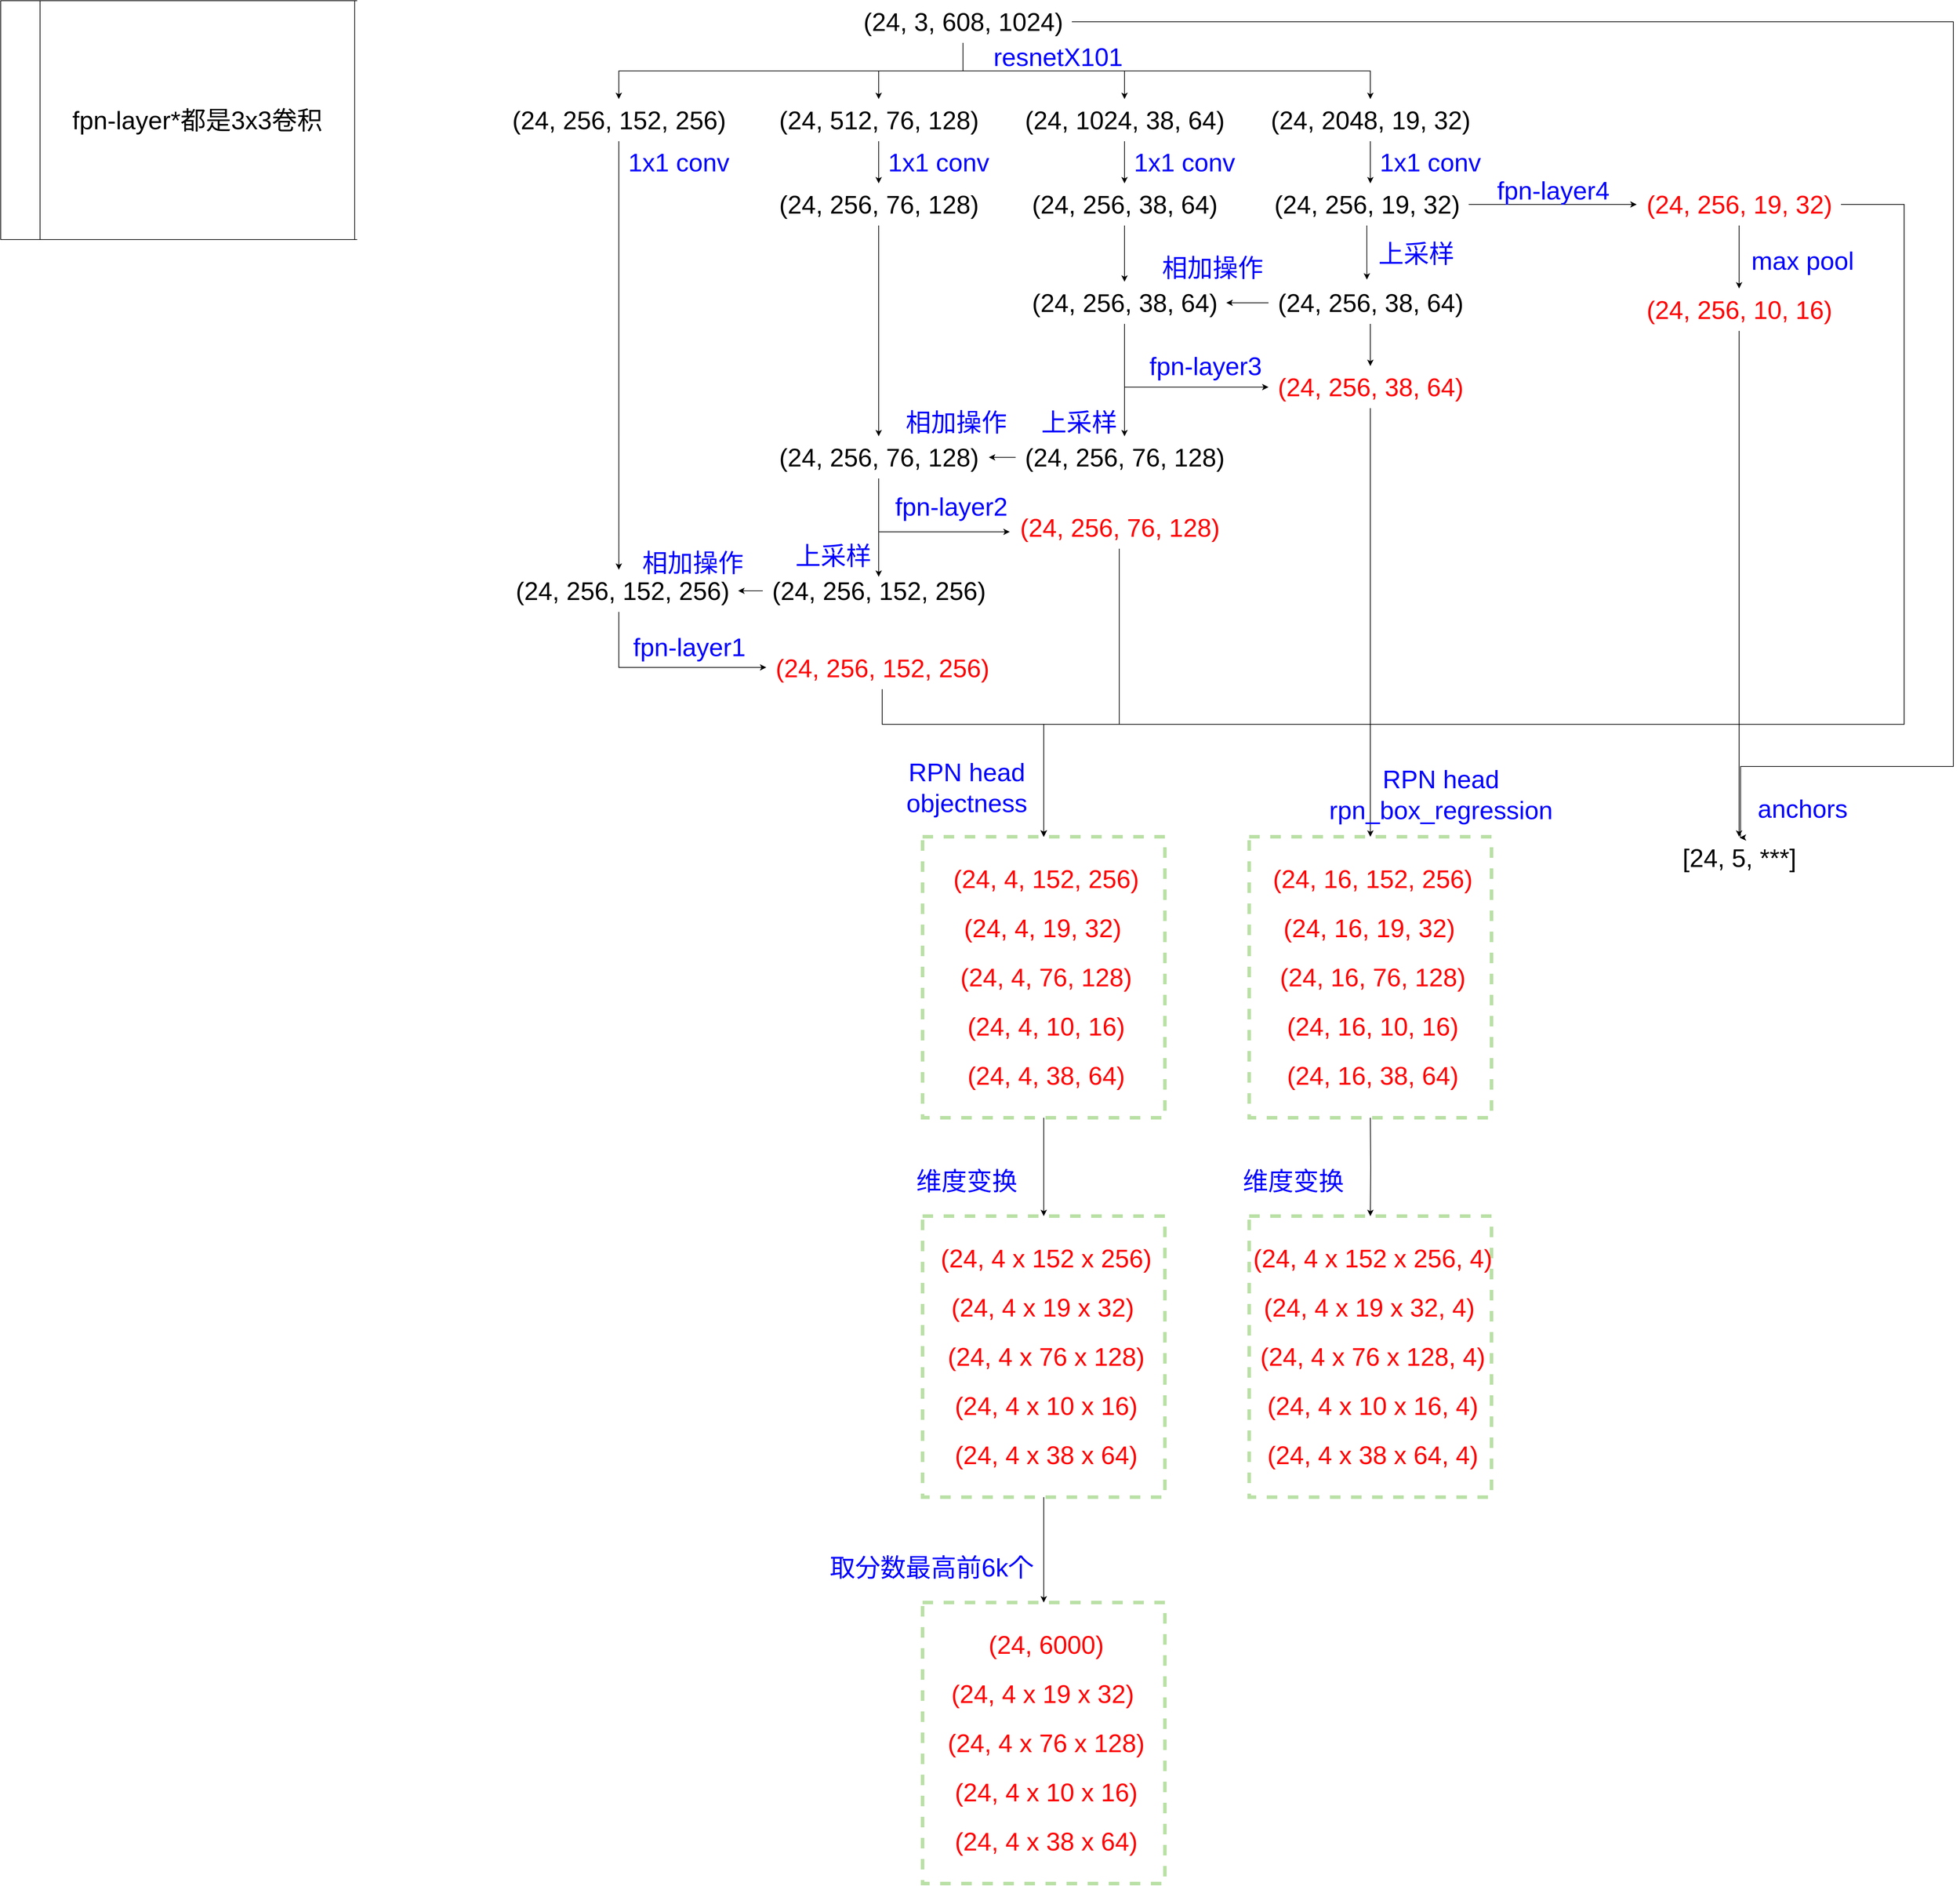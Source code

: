 <mxfile version="20.2.6" type="github">
  <diagram id="jDf5m3AYdCFQ41c70_qY" name="第 1 页">
    <mxGraphModel dx="2370" dy="1177" grid="1" gridSize="10" guides="1" tooltips="1" connect="1" arrows="1" fold="1" page="1" pageScale="1" pageWidth="3300" pageHeight="4681" math="0" shadow="0">
      <root>
        <mxCell id="0" />
        <mxCell id="1" parent="0" />
        <mxCell id="YfHTAPaN2DRpzsCkXwUB-10" style="edgeStyle=orthogonalEdgeStyle;rounded=0;orthogonalLoop=1;jettySize=auto;html=1;fontSize=36;" edge="1" parent="1" source="YfHTAPaN2DRpzsCkXwUB-4" target="YfHTAPaN2DRpzsCkXwUB-5">
          <mxGeometry relative="1" as="geometry">
            <Array as="points">
              <mxPoint x="1400" y="150" />
              <mxPoint x="910" y="150" />
            </Array>
          </mxGeometry>
        </mxCell>
        <mxCell id="YfHTAPaN2DRpzsCkXwUB-12" style="edgeStyle=orthogonalEdgeStyle;rounded=0;orthogonalLoop=1;jettySize=auto;html=1;fontSize=36;" edge="1" parent="1" source="YfHTAPaN2DRpzsCkXwUB-4" target="YfHTAPaN2DRpzsCkXwUB-6">
          <mxGeometry relative="1" as="geometry" />
        </mxCell>
        <mxCell id="YfHTAPaN2DRpzsCkXwUB-13" style="edgeStyle=orthogonalEdgeStyle;rounded=0;orthogonalLoop=1;jettySize=auto;html=1;fontSize=36;" edge="1" parent="1" source="YfHTAPaN2DRpzsCkXwUB-4" target="YfHTAPaN2DRpzsCkXwUB-7">
          <mxGeometry relative="1" as="geometry">
            <Array as="points">
              <mxPoint x="1400" y="150" />
              <mxPoint x="1980" y="150" />
            </Array>
          </mxGeometry>
        </mxCell>
        <mxCell id="YfHTAPaN2DRpzsCkXwUB-14" style="edgeStyle=orthogonalEdgeStyle;rounded=0;orthogonalLoop=1;jettySize=auto;html=1;fontSize=36;" edge="1" parent="1" source="YfHTAPaN2DRpzsCkXwUB-4" target="YfHTAPaN2DRpzsCkXwUB-8">
          <mxGeometry relative="1" as="geometry" />
        </mxCell>
        <mxCell id="YfHTAPaN2DRpzsCkXwUB-142" style="edgeStyle=orthogonalEdgeStyle;rounded=0;orthogonalLoop=1;jettySize=auto;html=1;entryX=0.505;entryY=0.022;entryDx=0;entryDy=0;entryPerimeter=0;fontSize=36;fontColor=#000000;" edge="1" parent="1" source="YfHTAPaN2DRpzsCkXwUB-4" target="YfHTAPaN2DRpzsCkXwUB-141">
          <mxGeometry relative="1" as="geometry">
            <Array as="points">
              <mxPoint x="2810" y="80" />
              <mxPoint x="2810" y="1140" />
              <mxPoint x="2507" y="1140" />
            </Array>
          </mxGeometry>
        </mxCell>
        <mxCell id="YfHTAPaN2DRpzsCkXwUB-4" value="(24, 3, 608, 1024)" style="text;html=1;align=center;verticalAlign=middle;resizable=0;points=[];autosize=1;strokeColor=none;fillColor=none;fontSize=36;" vertex="1" parent="1">
          <mxGeometry x="1245" y="50" width="310" height="60" as="geometry" />
        </mxCell>
        <mxCell id="YfHTAPaN2DRpzsCkXwUB-78" style="edgeStyle=orthogonalEdgeStyle;rounded=0;orthogonalLoop=1;jettySize=auto;html=1;fontSize=36;fontColor=#FF0000;entryX=0.485;entryY=0;entryDx=0;entryDy=0;entryPerimeter=0;" edge="1" parent="1" source="YfHTAPaN2DRpzsCkXwUB-5" target="YfHTAPaN2DRpzsCkXwUB-80">
          <mxGeometry relative="1" as="geometry">
            <mxPoint x="910" y="820" as="targetPoint" />
          </mxGeometry>
        </mxCell>
        <mxCell id="YfHTAPaN2DRpzsCkXwUB-5" value="(24, 256, 152, 256)" style="text;html=1;align=center;verticalAlign=middle;resizable=0;points=[];autosize=1;strokeColor=none;fillColor=none;fontSize=36;" vertex="1" parent="1">
          <mxGeometry x="745" y="190" width="330" height="60" as="geometry" />
        </mxCell>
        <mxCell id="YfHTAPaN2DRpzsCkXwUB-59" style="edgeStyle=orthogonalEdgeStyle;rounded=0;orthogonalLoop=1;jettySize=auto;html=1;fontSize=36;fontColor=#FF0000;" edge="1" parent="1" source="YfHTAPaN2DRpzsCkXwUB-6" target="YfHTAPaN2DRpzsCkXwUB-51">
          <mxGeometry relative="1" as="geometry" />
        </mxCell>
        <mxCell id="YfHTAPaN2DRpzsCkXwUB-6" value="(24, 512, 76, 128)" style="text;html=1;align=center;verticalAlign=middle;resizable=0;points=[];autosize=1;strokeColor=none;fillColor=none;fontSize=36;" vertex="1" parent="1">
          <mxGeometry x="1125" y="190" width="310" height="60" as="geometry" />
        </mxCell>
        <mxCell id="YfHTAPaN2DRpzsCkXwUB-30" style="edgeStyle=orthogonalEdgeStyle;rounded=0;orthogonalLoop=1;jettySize=auto;html=1;fontSize=36;fontColor=#0000FF;" edge="1" parent="1" source="YfHTAPaN2DRpzsCkXwUB-7">
          <mxGeometry relative="1" as="geometry">
            <mxPoint x="1980" y="310" as="targetPoint" />
          </mxGeometry>
        </mxCell>
        <mxCell id="YfHTAPaN2DRpzsCkXwUB-7" value="(24, 2048, 19, 32)" style="text;html=1;align=center;verticalAlign=middle;resizable=0;points=[];autosize=1;strokeColor=none;fillColor=none;fontSize=36;" vertex="1" parent="1">
          <mxGeometry x="1825" y="190" width="310" height="60" as="geometry" />
        </mxCell>
        <mxCell id="YfHTAPaN2DRpzsCkXwUB-8" value="(24, 1024, 38, 64)" style="text;html=1;align=center;verticalAlign=middle;resizable=0;points=[];autosize=1;strokeColor=none;fillColor=none;fontSize=36;" vertex="1" parent="1">
          <mxGeometry x="1475" y="190" width="310" height="60" as="geometry" />
        </mxCell>
        <mxCell id="YfHTAPaN2DRpzsCkXwUB-15" value="&lt;font color=&quot;#0000ff&quot;&gt;resnetX101&lt;/font&gt;" style="text;html=1;align=center;verticalAlign=middle;resizable=0;points=[];autosize=1;strokeColor=none;fillColor=none;fontSize=36;" vertex="1" parent="1">
          <mxGeometry x="1430" y="100" width="210" height="60" as="geometry" />
        </mxCell>
        <mxCell id="YfHTAPaN2DRpzsCkXwUB-52" style="edgeStyle=orthogonalEdgeStyle;rounded=0;orthogonalLoop=1;jettySize=auto;html=1;entryX=-0.003;entryY=0.5;entryDx=0;entryDy=0;entryPerimeter=0;fontSize=36;fontColor=#FF0000;" edge="1" parent="1" source="YfHTAPaN2DRpzsCkXwUB-16" target="YfHTAPaN2DRpzsCkXwUB-19">
          <mxGeometry relative="1" as="geometry" />
        </mxCell>
        <mxCell id="YfHTAPaN2DRpzsCkXwUB-53" style="edgeStyle=orthogonalEdgeStyle;rounded=0;orthogonalLoop=1;jettySize=auto;html=1;entryX=0.483;entryY=-0.05;entryDx=0;entryDy=0;entryPerimeter=0;fontSize=36;fontColor=#FF0000;" edge="1" parent="1" source="YfHTAPaN2DRpzsCkXwUB-16" target="YfHTAPaN2DRpzsCkXwUB-23">
          <mxGeometry relative="1" as="geometry" />
        </mxCell>
        <mxCell id="YfHTAPaN2DRpzsCkXwUB-16" value="&lt;font color=&quot;#000000&quot;&gt;(24, 256, 19, 32)&lt;/font&gt;" style="text;html=1;align=center;verticalAlign=middle;resizable=0;points=[];autosize=1;strokeColor=none;fillColor=none;fontSize=36;fontColor=#0000FF;" vertex="1" parent="1">
          <mxGeometry x="1830" y="310" width="290" height="60" as="geometry" />
        </mxCell>
        <mxCell id="YfHTAPaN2DRpzsCkXwUB-18" value="&lt;font color=&quot;#0000ff&quot;&gt;1x1 conv&lt;/font&gt;" style="text;html=1;align=center;verticalAlign=middle;resizable=0;points=[];autosize=1;strokeColor=none;fillColor=none;fontSize=36;fontColor=#000000;" vertex="1" parent="1">
          <mxGeometry x="1980" y="250" width="170" height="60" as="geometry" />
        </mxCell>
        <mxCell id="YfHTAPaN2DRpzsCkXwUB-88" style="edgeStyle=orthogonalEdgeStyle;rounded=0;orthogonalLoop=1;jettySize=auto;html=1;entryX=0.5;entryY=-0.006;entryDx=0;entryDy=0;entryPerimeter=0;fontSize=36;fontColor=#000000;" edge="1" parent="1" source="YfHTAPaN2DRpzsCkXwUB-19" target="YfHTAPaN2DRpzsCkXwUB-87">
          <mxGeometry relative="1" as="geometry" />
        </mxCell>
        <mxCell id="YfHTAPaN2DRpzsCkXwUB-122" style="edgeStyle=orthogonalEdgeStyle;rounded=0;orthogonalLoop=1;jettySize=auto;html=1;fontSize=36;fontColor=#000000;" edge="1" parent="1" source="YfHTAPaN2DRpzsCkXwUB-19" target="YfHTAPaN2DRpzsCkXwUB-90">
          <mxGeometry relative="1" as="geometry">
            <Array as="points">
              <mxPoint x="2740" y="340" />
              <mxPoint x="2740" y="1080" />
              <mxPoint x="1515" y="1080" />
            </Array>
          </mxGeometry>
        </mxCell>
        <mxCell id="YfHTAPaN2DRpzsCkXwUB-19" value="&lt;font color=&quot;#ff0000&quot;&gt;(24, 256, 19, 32)&lt;/font&gt;" style="text;html=1;align=center;verticalAlign=middle;resizable=0;points=[];autosize=1;strokeColor=none;fillColor=none;fontSize=36;fontColor=#0000FF;" vertex="1" parent="1">
          <mxGeometry x="2360" y="310" width="290" height="60" as="geometry" />
        </mxCell>
        <mxCell id="YfHTAPaN2DRpzsCkXwUB-22" value="fpn-layer4" style="text;html=1;align=center;verticalAlign=middle;resizable=0;points=[];autosize=1;strokeColor=none;fillColor=none;fontSize=36;fontColor=#0000FF;" vertex="1" parent="1">
          <mxGeometry x="2150" y="290" width="180" height="60" as="geometry" />
        </mxCell>
        <mxCell id="YfHTAPaN2DRpzsCkXwUB-40" style="edgeStyle=orthogonalEdgeStyle;rounded=0;orthogonalLoop=1;jettySize=auto;html=1;entryX=1;entryY=0.5;entryDx=0;entryDy=0;entryPerimeter=0;fontSize=36;fontColor=#0000FF;" edge="1" parent="1" source="YfHTAPaN2DRpzsCkXwUB-23" target="YfHTAPaN2DRpzsCkXwUB-38">
          <mxGeometry relative="1" as="geometry" />
        </mxCell>
        <mxCell id="YfHTAPaN2DRpzsCkXwUB-67" style="edgeStyle=orthogonalEdgeStyle;rounded=0;orthogonalLoop=1;jettySize=auto;html=1;fontSize=36;fontColor=#FF0000;" edge="1" parent="1" source="YfHTAPaN2DRpzsCkXwUB-23" target="YfHTAPaN2DRpzsCkXwUB-42">
          <mxGeometry relative="1" as="geometry" />
        </mxCell>
        <mxCell id="YfHTAPaN2DRpzsCkXwUB-23" value="&lt;font color=&quot;#000000&quot;&gt;(24, 256, 38, 64)&lt;/font&gt;" style="text;html=1;align=center;verticalAlign=middle;resizable=0;points=[];autosize=1;strokeColor=none;fillColor=none;fontSize=36;fontColor=#0000FF;" vertex="1" parent="1">
          <mxGeometry x="1835" y="450" width="290" height="60" as="geometry" />
        </mxCell>
        <mxCell id="YfHTAPaN2DRpzsCkXwUB-25" value="上采样" style="text;html=1;align=center;verticalAlign=middle;resizable=0;points=[];autosize=1;strokeColor=none;fillColor=none;fontSize=36;fontColor=#0000FF;" vertex="1" parent="1">
          <mxGeometry x="1980" y="380" width="130" height="60" as="geometry" />
        </mxCell>
        <mxCell id="YfHTAPaN2DRpzsCkXwUB-31" style="edgeStyle=orthogonalEdgeStyle;rounded=0;orthogonalLoop=1;jettySize=auto;html=1;fontSize=36;fontColor=#0000FF;" edge="1" parent="1">
          <mxGeometry relative="1" as="geometry">
            <mxPoint x="1630" y="310" as="targetPoint" />
            <mxPoint x="1630" y="250" as="sourcePoint" />
          </mxGeometry>
        </mxCell>
        <mxCell id="YfHTAPaN2DRpzsCkXwUB-55" style="edgeStyle=orthogonalEdgeStyle;rounded=0;orthogonalLoop=1;jettySize=auto;html=1;fontSize=36;fontColor=#FF0000;" edge="1" parent="1" source="YfHTAPaN2DRpzsCkXwUB-33" target="YfHTAPaN2DRpzsCkXwUB-38">
          <mxGeometry relative="1" as="geometry" />
        </mxCell>
        <mxCell id="YfHTAPaN2DRpzsCkXwUB-33" value="&lt;font color=&quot;#000000&quot;&gt;(24, 256, 38, 64)&lt;/font&gt;" style="text;html=1;align=center;verticalAlign=middle;resizable=0;points=[];autosize=1;strokeColor=none;fillColor=none;fontSize=36;fontColor=#0000FF;" vertex="1" parent="1">
          <mxGeometry x="1485" y="310" width="290" height="60" as="geometry" />
        </mxCell>
        <mxCell id="YfHTAPaN2DRpzsCkXwUB-34" value="&lt;font color=&quot;#0000ff&quot;&gt;1x1 conv&lt;/font&gt;" style="text;html=1;align=center;verticalAlign=middle;resizable=0;points=[];autosize=1;strokeColor=none;fillColor=none;fontSize=36;fontColor=#000000;" vertex="1" parent="1">
          <mxGeometry x="1630" y="250" width="170" height="60" as="geometry" />
        </mxCell>
        <mxCell id="YfHTAPaN2DRpzsCkXwUB-37" value="fpn-layer2" style="text;html=1;align=center;verticalAlign=middle;resizable=0;points=[];autosize=1;strokeColor=none;fillColor=none;fontSize=36;fontColor=#0000FF;" vertex="1" parent="1">
          <mxGeometry x="1292.5" y="740" width="180" height="60" as="geometry" />
        </mxCell>
        <mxCell id="YfHTAPaN2DRpzsCkXwUB-66" style="edgeStyle=orthogonalEdgeStyle;rounded=0;orthogonalLoop=1;jettySize=auto;html=1;entryX=0;entryY=0.5;entryDx=0;entryDy=0;entryPerimeter=0;fontSize=36;fontColor=#FF0000;" edge="1" parent="1" source="YfHTAPaN2DRpzsCkXwUB-38" target="YfHTAPaN2DRpzsCkXwUB-42">
          <mxGeometry relative="1" as="geometry">
            <Array as="points">
              <mxPoint x="1630" y="600" />
            </Array>
          </mxGeometry>
        </mxCell>
        <mxCell id="YfHTAPaN2DRpzsCkXwUB-68" style="edgeStyle=orthogonalEdgeStyle;rounded=0;orthogonalLoop=1;jettySize=auto;html=1;fontSize=36;fontColor=#FF0000;" edge="1" parent="1" source="YfHTAPaN2DRpzsCkXwUB-38" target="YfHTAPaN2DRpzsCkXwUB-45">
          <mxGeometry relative="1" as="geometry" />
        </mxCell>
        <mxCell id="YfHTAPaN2DRpzsCkXwUB-38" value="&lt;font color=&quot;#000000&quot;&gt;(24, 256, 38, 64)&lt;/font&gt;" style="text;html=1;align=center;verticalAlign=middle;resizable=0;points=[];autosize=1;strokeColor=none;fillColor=none;fontSize=36;fontColor=#0000FF;" vertex="1" parent="1">
          <mxGeometry x="1485" y="450" width="290" height="60" as="geometry" />
        </mxCell>
        <mxCell id="YfHTAPaN2DRpzsCkXwUB-41" value="相加操作" style="text;html=1;align=center;verticalAlign=middle;resizable=0;points=[];autosize=1;strokeColor=none;fillColor=none;fontSize=36;fontColor=#0000FF;" vertex="1" parent="1">
          <mxGeometry x="1670" y="400" width="170" height="60" as="geometry" />
        </mxCell>
        <mxCell id="YfHTAPaN2DRpzsCkXwUB-120" style="edgeStyle=orthogonalEdgeStyle;rounded=0;orthogonalLoop=1;jettySize=auto;html=1;entryX=0.5;entryY=0;entryDx=0;entryDy=0;fontSize=36;fontColor=#000000;" edge="1" parent="1" source="YfHTAPaN2DRpzsCkXwUB-42" target="YfHTAPaN2DRpzsCkXwUB-90">
          <mxGeometry relative="1" as="geometry">
            <Array as="points">
              <mxPoint x="1980" y="1080" />
              <mxPoint x="1515" y="1080" />
            </Array>
          </mxGeometry>
        </mxCell>
        <mxCell id="YfHTAPaN2DRpzsCkXwUB-135" style="edgeStyle=orthogonalEdgeStyle;rounded=0;orthogonalLoop=1;jettySize=auto;html=1;entryX=0.5;entryY=0;entryDx=0;entryDy=0;fontSize=36;fontColor=#000000;" edge="1" parent="1" source="YfHTAPaN2DRpzsCkXwUB-42" target="YfHTAPaN2DRpzsCkXwUB-129">
          <mxGeometry relative="1" as="geometry" />
        </mxCell>
        <mxCell id="YfHTAPaN2DRpzsCkXwUB-42" value="&lt;font color=&quot;#ff0000&quot;&gt;(24, 256, 38, 64)&lt;/font&gt;" style="text;html=1;align=center;verticalAlign=middle;resizable=0;points=[];autosize=1;strokeColor=none;fillColor=none;fontSize=36;fontColor=#0000FF;" vertex="1" parent="1">
          <mxGeometry x="1835" y="570" width="290" height="60" as="geometry" />
        </mxCell>
        <mxCell id="YfHTAPaN2DRpzsCkXwUB-44" value="fpn-layer3" style="text;html=1;align=center;verticalAlign=middle;resizable=0;points=[];autosize=1;strokeColor=none;fillColor=none;fontSize=36;fontColor=#0000FF;" vertex="1" parent="1">
          <mxGeometry x="1655" y="540" width="180" height="60" as="geometry" />
        </mxCell>
        <mxCell id="YfHTAPaN2DRpzsCkXwUB-70" style="edgeStyle=orthogonalEdgeStyle;rounded=0;orthogonalLoop=1;jettySize=auto;html=1;entryX=1.006;entryY=0.5;entryDx=0;entryDy=0;entryPerimeter=0;fontSize=36;fontColor=#FF0000;" edge="1" parent="1" source="YfHTAPaN2DRpzsCkXwUB-45" target="YfHTAPaN2DRpzsCkXwUB-69">
          <mxGeometry relative="1" as="geometry" />
        </mxCell>
        <mxCell id="YfHTAPaN2DRpzsCkXwUB-45" value="&lt;font color=&quot;#000000&quot;&gt;(24, 256, 76, 128)&lt;/font&gt;" style="text;html=1;align=center;verticalAlign=middle;resizable=0;points=[];autosize=1;strokeColor=none;fillColor=none;fontSize=36;fontColor=#0000FF;" vertex="1" parent="1">
          <mxGeometry x="1475" y="670" width="310" height="60" as="geometry" />
        </mxCell>
        <mxCell id="YfHTAPaN2DRpzsCkXwUB-71" style="edgeStyle=orthogonalEdgeStyle;rounded=0;orthogonalLoop=1;jettySize=auto;html=1;fontSize=36;fontColor=#FF0000;" edge="1" parent="1" source="YfHTAPaN2DRpzsCkXwUB-51" target="YfHTAPaN2DRpzsCkXwUB-69">
          <mxGeometry relative="1" as="geometry" />
        </mxCell>
        <mxCell id="YfHTAPaN2DRpzsCkXwUB-51" value="(24, 256, 76, 128)" style="text;html=1;align=center;verticalAlign=middle;resizable=0;points=[];autosize=1;strokeColor=none;fillColor=none;fontSize=36;" vertex="1" parent="1">
          <mxGeometry x="1125" y="310" width="310" height="60" as="geometry" />
        </mxCell>
        <mxCell id="YfHTAPaN2DRpzsCkXwUB-58" value="上采样" style="text;html=1;align=center;verticalAlign=middle;resizable=0;points=[];autosize=1;strokeColor=none;fillColor=none;fontSize=36;fontColor=#0000FF;" vertex="1" parent="1">
          <mxGeometry x="1500" y="620" width="130" height="60" as="geometry" />
        </mxCell>
        <mxCell id="YfHTAPaN2DRpzsCkXwUB-60" value="&lt;font color=&quot;#0000ff&quot;&gt;1x1 conv&lt;/font&gt;" style="text;html=1;align=center;verticalAlign=middle;resizable=0;points=[];autosize=1;strokeColor=none;fillColor=none;fontSize=36;fontColor=#000000;" vertex="1" parent="1">
          <mxGeometry x="1280" y="250" width="170" height="60" as="geometry" />
        </mxCell>
        <mxCell id="YfHTAPaN2DRpzsCkXwUB-74" style="edgeStyle=orthogonalEdgeStyle;rounded=0;orthogonalLoop=1;jettySize=auto;html=1;entryX=-0.003;entryY=0.6;entryDx=0;entryDy=0;entryPerimeter=0;fontSize=36;fontColor=#FF0000;" edge="1" parent="1" source="YfHTAPaN2DRpzsCkXwUB-69" target="YfHTAPaN2DRpzsCkXwUB-73">
          <mxGeometry relative="1" as="geometry">
            <Array as="points">
              <mxPoint x="1280" y="806" />
            </Array>
          </mxGeometry>
        </mxCell>
        <mxCell id="YfHTAPaN2DRpzsCkXwUB-75" style="edgeStyle=orthogonalEdgeStyle;rounded=0;orthogonalLoop=1;jettySize=auto;html=1;fontSize=36;fontColor=#FF0000;" edge="1" parent="1" source="YfHTAPaN2DRpzsCkXwUB-69">
          <mxGeometry relative="1" as="geometry">
            <mxPoint x="1280" y="870" as="targetPoint" />
          </mxGeometry>
        </mxCell>
        <mxCell id="YfHTAPaN2DRpzsCkXwUB-69" value="&lt;font color=&quot;#000000&quot;&gt;(24, 256, 76, 128)&lt;/font&gt;" style="text;html=1;align=center;verticalAlign=middle;resizable=0;points=[];autosize=1;strokeColor=none;fillColor=none;fontSize=36;fontColor=#0000FF;" vertex="1" parent="1">
          <mxGeometry x="1125" y="670" width="310" height="60" as="geometry" />
        </mxCell>
        <mxCell id="YfHTAPaN2DRpzsCkXwUB-72" value="相加操作" style="text;html=1;align=center;verticalAlign=middle;resizable=0;points=[];autosize=1;strokeColor=none;fillColor=none;fontSize=36;fontColor=#0000FF;" vertex="1" parent="1">
          <mxGeometry x="1305" y="620" width="170" height="60" as="geometry" />
        </mxCell>
        <mxCell id="YfHTAPaN2DRpzsCkXwUB-119" style="edgeStyle=orthogonalEdgeStyle;rounded=0;orthogonalLoop=1;jettySize=auto;html=1;fontSize=36;fontColor=#000000;" edge="1" parent="1" source="YfHTAPaN2DRpzsCkXwUB-73" target="YfHTAPaN2DRpzsCkXwUB-90">
          <mxGeometry relative="1" as="geometry">
            <Array as="points">
              <mxPoint x="1623" y="1080" />
              <mxPoint x="1515" y="1080" />
            </Array>
          </mxGeometry>
        </mxCell>
        <mxCell id="YfHTAPaN2DRpzsCkXwUB-73" value="&lt;font color=&quot;#ff0000&quot;&gt;(24, 256, 76, 128)&lt;/font&gt;" style="text;html=1;align=center;verticalAlign=middle;resizable=0;points=[];autosize=1;strokeColor=none;fillColor=none;fontSize=36;fontColor=#0000FF;" vertex="1" parent="1">
          <mxGeometry x="1467.5" y="770" width="310" height="60" as="geometry" />
        </mxCell>
        <mxCell id="YfHTAPaN2DRpzsCkXwUB-81" style="edgeStyle=orthogonalEdgeStyle;rounded=0;orthogonalLoop=1;jettySize=auto;html=1;fontSize=36;fontColor=#FF0000;" edge="1" parent="1" source="YfHTAPaN2DRpzsCkXwUB-76" target="YfHTAPaN2DRpzsCkXwUB-80">
          <mxGeometry relative="1" as="geometry" />
        </mxCell>
        <mxCell id="YfHTAPaN2DRpzsCkXwUB-76" value="&lt;font color=&quot;#000000&quot;&gt;(24, 256, 152, 256)&lt;/font&gt;" style="text;html=1;align=center;verticalAlign=middle;resizable=0;points=[];autosize=1;strokeColor=none;fillColor=none;fontSize=36;fontColor=#0000FF;" vertex="1" parent="1">
          <mxGeometry x="1115" y="860" width="330" height="60" as="geometry" />
        </mxCell>
        <mxCell id="YfHTAPaN2DRpzsCkXwUB-77" value="上采样" style="text;html=1;align=center;verticalAlign=middle;resizable=0;points=[];autosize=1;strokeColor=none;fillColor=none;fontSize=36;fontColor=#0000FF;" vertex="1" parent="1">
          <mxGeometry x="1150" y="810" width="130" height="60" as="geometry" />
        </mxCell>
        <mxCell id="YfHTAPaN2DRpzsCkXwUB-79" value="&lt;font color=&quot;#0000ff&quot;&gt;1x1 conv&lt;/font&gt;" style="text;html=1;align=center;verticalAlign=middle;resizable=0;points=[];autosize=1;strokeColor=none;fillColor=none;fontSize=36;fontColor=#000000;" vertex="1" parent="1">
          <mxGeometry x="910" y="250" width="170" height="60" as="geometry" />
        </mxCell>
        <mxCell id="YfHTAPaN2DRpzsCkXwUB-84" style="edgeStyle=orthogonalEdgeStyle;rounded=0;orthogonalLoop=1;jettySize=auto;html=1;entryX=0;entryY=0.483;entryDx=0;entryDy=0;entryPerimeter=0;fontSize=36;fontColor=#FF0000;" edge="1" parent="1" source="YfHTAPaN2DRpzsCkXwUB-80" target="YfHTAPaN2DRpzsCkXwUB-83">
          <mxGeometry relative="1" as="geometry">
            <Array as="points">
              <mxPoint x="910" y="999" />
            </Array>
          </mxGeometry>
        </mxCell>
        <mxCell id="YfHTAPaN2DRpzsCkXwUB-80" value="&lt;font color=&quot;#000000&quot;&gt;(24, 256, 152, 256)&lt;/font&gt;" style="text;html=1;align=center;verticalAlign=middle;resizable=0;points=[];autosize=1;strokeColor=none;fillColor=none;fontSize=36;fontColor=#0000FF;" vertex="1" parent="1">
          <mxGeometry x="750" y="860" width="330" height="60" as="geometry" />
        </mxCell>
        <mxCell id="YfHTAPaN2DRpzsCkXwUB-82" value="相加操作" style="text;html=1;align=center;verticalAlign=middle;resizable=0;points=[];autosize=1;strokeColor=none;fillColor=none;fontSize=36;fontColor=#0000FF;" vertex="1" parent="1">
          <mxGeometry x="930" y="820" width="170" height="60" as="geometry" />
        </mxCell>
        <mxCell id="YfHTAPaN2DRpzsCkXwUB-111" style="edgeStyle=orthogonalEdgeStyle;rounded=0;orthogonalLoop=1;jettySize=auto;html=1;entryX=0.5;entryY=0;entryDx=0;entryDy=0;fontSize=36;fontColor=#000000;" edge="1" parent="1" source="YfHTAPaN2DRpzsCkXwUB-83" target="YfHTAPaN2DRpzsCkXwUB-90">
          <mxGeometry relative="1" as="geometry">
            <Array as="points">
              <mxPoint x="1285" y="1080" />
              <mxPoint x="1515" y="1080" />
            </Array>
          </mxGeometry>
        </mxCell>
        <mxCell id="YfHTAPaN2DRpzsCkXwUB-83" value="&lt;font color=&quot;#ff0000&quot;&gt;(24, 256, 152, 256)&lt;/font&gt;" style="text;html=1;align=center;verticalAlign=middle;resizable=0;points=[];autosize=1;strokeColor=none;fillColor=none;fontSize=36;fontColor=#0000FF;" vertex="1" parent="1">
          <mxGeometry x="1120" y="970" width="330" height="60" as="geometry" />
        </mxCell>
        <mxCell id="YfHTAPaN2DRpzsCkXwUB-85" value="fpn-layer1" style="text;html=1;align=center;verticalAlign=middle;resizable=0;points=[];autosize=1;strokeColor=none;fillColor=none;fontSize=36;fontColor=#0000FF;" vertex="1" parent="1">
          <mxGeometry x="920" y="940" width="180" height="60" as="geometry" />
        </mxCell>
        <mxCell id="YfHTAPaN2DRpzsCkXwUB-86" value="&lt;font color=&quot;#000000&quot;&gt;fpn-layer*都是3x3卷积&lt;/font&gt;" style="shape=process;whiteSpace=wrap;html=1;backgroundOutline=1;fontSize=36;fontColor=#FF0000;" vertex="1" parent="1">
          <mxGeometry x="30" y="50" width="560" height="340" as="geometry" />
        </mxCell>
        <mxCell id="YfHTAPaN2DRpzsCkXwUB-121" style="edgeStyle=orthogonalEdgeStyle;rounded=0;orthogonalLoop=1;jettySize=auto;html=1;fontSize=36;fontColor=#000000;" edge="1" parent="1" source="YfHTAPaN2DRpzsCkXwUB-87" target="YfHTAPaN2DRpzsCkXwUB-90">
          <mxGeometry relative="1" as="geometry">
            <Array as="points">
              <mxPoint x="2505" y="1080" />
              <mxPoint x="1515" y="1080" />
            </Array>
          </mxGeometry>
        </mxCell>
        <mxCell id="YfHTAPaN2DRpzsCkXwUB-139" style="edgeStyle=orthogonalEdgeStyle;rounded=0;orthogonalLoop=1;jettySize=auto;html=1;entryX=0.5;entryY=0;entryDx=0;entryDy=0;fontSize=36;fontColor=#000000;" edge="1" parent="1" source="YfHTAPaN2DRpzsCkXwUB-87">
          <mxGeometry relative="1" as="geometry">
            <mxPoint x="2505" y="1240" as="targetPoint" />
          </mxGeometry>
        </mxCell>
        <mxCell id="YfHTAPaN2DRpzsCkXwUB-87" value="&lt;font color=&quot;#ff0000&quot;&gt;(24, 256, 10, 16)&lt;/font&gt;" style="text;html=1;align=center;verticalAlign=middle;resizable=0;points=[];autosize=1;strokeColor=none;fillColor=none;fontSize=36;fontColor=#0000FF;" vertex="1" parent="1">
          <mxGeometry x="2360" y="460" width="290" height="60" as="geometry" />
        </mxCell>
        <mxCell id="YfHTAPaN2DRpzsCkXwUB-89" value="max pool" style="text;html=1;align=center;verticalAlign=middle;resizable=0;points=[];autosize=1;strokeColor=none;fillColor=none;fontSize=36;fontColor=#0000FF;" vertex="1" parent="1">
          <mxGeometry x="2510" y="390" width="170" height="60" as="geometry" />
        </mxCell>
        <mxCell id="YfHTAPaN2DRpzsCkXwUB-90" value="" style="rounded=0;whiteSpace=wrap;html=1;fontSize=36;fontColor=#000000;dashed=1;strokeColor=#B9E0A5;strokeWidth=5;" vertex="1" parent="1">
          <mxGeometry x="1342.5" y="1240" width="345" height="400" as="geometry" />
        </mxCell>
        <mxCell id="YfHTAPaN2DRpzsCkXwUB-96" value="&lt;font color=&quot;#ff0000&quot;&gt;(24, 4, 152, 256)&lt;/font&gt;" style="text;html=1;align=center;verticalAlign=middle;resizable=0;points=[];autosize=1;strokeColor=none;fillColor=none;fontSize=36;fontColor=#0000FF;" vertex="1" parent="1">
          <mxGeometry x="1372.5" y="1270" width="290" height="60" as="geometry" />
        </mxCell>
        <mxCell id="YfHTAPaN2DRpzsCkXwUB-97" value="&lt;font color=&quot;#ff0000&quot;&gt;(24, 4, 76, 128)&lt;/font&gt;" style="text;html=1;align=center;verticalAlign=middle;resizable=0;points=[];autosize=1;strokeColor=none;fillColor=none;fontSize=36;fontColor=#0000FF;" vertex="1" parent="1">
          <mxGeometry x="1382.5" y="1410" width="270" height="60" as="geometry" />
        </mxCell>
        <mxCell id="YfHTAPaN2DRpzsCkXwUB-98" value="&lt;font color=&quot;#ff0000&quot;&gt;(24, 4, 38, 64)&lt;/font&gt;" style="text;html=1;align=center;verticalAlign=middle;resizable=0;points=[];autosize=1;strokeColor=none;fillColor=none;fontSize=36;fontColor=#0000FF;" vertex="1" parent="1">
          <mxGeometry x="1392.5" y="1550" width="250" height="60" as="geometry" />
        </mxCell>
        <mxCell id="YfHTAPaN2DRpzsCkXwUB-99" value="&lt;font color=&quot;#ff0000&quot;&gt;(24, 4, 19, 32)&lt;/font&gt;" style="text;html=1;align=center;verticalAlign=middle;resizable=0;points=[];autosize=1;strokeColor=none;fillColor=none;fontSize=36;fontColor=#0000FF;" vertex="1" parent="1">
          <mxGeometry x="1387.5" y="1340" width="250" height="60" as="geometry" />
        </mxCell>
        <mxCell id="YfHTAPaN2DRpzsCkXwUB-100" value="&lt;font color=&quot;#ff0000&quot;&gt;(24, 4, 10, 16)&lt;/font&gt;" style="text;html=1;align=center;verticalAlign=middle;resizable=0;points=[];autosize=1;strokeColor=none;fillColor=none;fontSize=36;fontColor=#0000FF;" vertex="1" parent="1">
          <mxGeometry x="1392.5" y="1480" width="250" height="60" as="geometry" />
        </mxCell>
        <mxCell id="YfHTAPaN2DRpzsCkXwUB-101" value="RPN head&lt;br&gt;objectness" style="text;html=1;align=center;verticalAlign=middle;resizable=0;points=[];autosize=1;strokeColor=none;fillColor=none;fontSize=36;fontColor=#0000FF;" vertex="1" parent="1">
          <mxGeometry x="1305" y="1120" width="200" height="100" as="geometry" />
        </mxCell>
        <mxCell id="YfHTAPaN2DRpzsCkXwUB-157" style="edgeStyle=orthogonalEdgeStyle;rounded=0;orthogonalLoop=1;jettySize=auto;html=1;entryX=0.5;entryY=0;entryDx=0;entryDy=0;fontSize=36;fontColor=#000000;" edge="1" parent="1" source="YfHTAPaN2DRpzsCkXwUB-123" target="YfHTAPaN2DRpzsCkXwUB-145">
          <mxGeometry relative="1" as="geometry" />
        </mxCell>
        <mxCell id="YfHTAPaN2DRpzsCkXwUB-123" value="" style="rounded=0;whiteSpace=wrap;html=1;fontSize=36;fontColor=#000000;dashed=1;strokeColor=#B9E0A5;strokeWidth=5;" vertex="1" parent="1">
          <mxGeometry x="1342.5" y="1240" width="345" height="400" as="geometry" />
        </mxCell>
        <mxCell id="YfHTAPaN2DRpzsCkXwUB-124" value="&lt;font color=&quot;#ff0000&quot;&gt;(24, 4, 152, 256)&lt;/font&gt;" style="text;html=1;align=center;verticalAlign=middle;resizable=0;points=[];autosize=1;strokeColor=none;fillColor=none;fontSize=36;fontColor=#0000FF;" vertex="1" parent="1">
          <mxGeometry x="1372.5" y="1270" width="290" height="60" as="geometry" />
        </mxCell>
        <mxCell id="YfHTAPaN2DRpzsCkXwUB-125" value="&lt;font color=&quot;#ff0000&quot;&gt;(24, 4, 76, 128)&lt;/font&gt;" style="text;html=1;align=center;verticalAlign=middle;resizable=0;points=[];autosize=1;strokeColor=none;fillColor=none;fontSize=36;fontColor=#0000FF;" vertex="1" parent="1">
          <mxGeometry x="1382.5" y="1410" width="270" height="60" as="geometry" />
        </mxCell>
        <mxCell id="YfHTAPaN2DRpzsCkXwUB-126" value="&lt;font color=&quot;#ff0000&quot;&gt;(24, 4, 38, 64)&lt;/font&gt;" style="text;html=1;align=center;verticalAlign=middle;resizable=0;points=[];autosize=1;strokeColor=none;fillColor=none;fontSize=36;fontColor=#0000FF;" vertex="1" parent="1">
          <mxGeometry x="1392.5" y="1550" width="250" height="60" as="geometry" />
        </mxCell>
        <mxCell id="YfHTAPaN2DRpzsCkXwUB-127" value="&lt;font color=&quot;#ff0000&quot;&gt;(24, 4, 19, 32)&lt;/font&gt;" style="text;html=1;align=center;verticalAlign=middle;resizable=0;points=[];autosize=1;strokeColor=none;fillColor=none;fontSize=36;fontColor=#0000FF;" vertex="1" parent="1">
          <mxGeometry x="1387.5" y="1340" width="250" height="60" as="geometry" />
        </mxCell>
        <mxCell id="YfHTAPaN2DRpzsCkXwUB-128" value="&lt;font color=&quot;#ff0000&quot;&gt;(24, 4, 10, 16)&lt;/font&gt;" style="text;html=1;align=center;verticalAlign=middle;resizable=0;points=[];autosize=1;strokeColor=none;fillColor=none;fontSize=36;fontColor=#0000FF;" vertex="1" parent="1">
          <mxGeometry x="1392.5" y="1480" width="250" height="60" as="geometry" />
        </mxCell>
        <mxCell id="YfHTAPaN2DRpzsCkXwUB-129" value="" style="rounded=0;whiteSpace=wrap;html=1;fontSize=36;fontColor=#000000;dashed=1;strokeColor=#B9E0A5;strokeWidth=5;" vertex="1" parent="1">
          <mxGeometry x="1807.5" y="1240" width="345" height="400" as="geometry" />
        </mxCell>
        <mxCell id="YfHTAPaN2DRpzsCkXwUB-130" value="&lt;font color=&quot;#ff0000&quot;&gt;(24, 16, 152, 256)&lt;/font&gt;" style="text;html=1;align=center;verticalAlign=middle;resizable=0;points=[];autosize=1;strokeColor=none;fillColor=none;fontSize=36;fontColor=#0000FF;" vertex="1" parent="1">
          <mxGeometry x="1827.5" y="1270" width="310" height="60" as="geometry" />
        </mxCell>
        <mxCell id="YfHTAPaN2DRpzsCkXwUB-131" value="&lt;font color=&quot;#ff0000&quot;&gt;(24, 16, 76, 128)&lt;/font&gt;" style="text;html=1;align=center;verticalAlign=middle;resizable=0;points=[];autosize=1;strokeColor=none;fillColor=none;fontSize=36;fontColor=#0000FF;" vertex="1" parent="1">
          <mxGeometry x="1837.5" y="1410" width="290" height="60" as="geometry" />
        </mxCell>
        <mxCell id="YfHTAPaN2DRpzsCkXwUB-132" value="&lt;font color=&quot;#ff0000&quot;&gt;(24, 16, 38, 64)&lt;/font&gt;" style="text;html=1;align=center;verticalAlign=middle;resizable=0;points=[];autosize=1;strokeColor=none;fillColor=none;fontSize=36;fontColor=#0000FF;" vertex="1" parent="1">
          <mxGeometry x="1847.5" y="1550" width="270" height="60" as="geometry" />
        </mxCell>
        <mxCell id="YfHTAPaN2DRpzsCkXwUB-133" value="&lt;font color=&quot;#ff0000&quot;&gt;(24, 16, 19, 32)&lt;/font&gt;" style="text;html=1;align=center;verticalAlign=middle;resizable=0;points=[];autosize=1;strokeColor=none;fillColor=none;fontSize=36;fontColor=#0000FF;" vertex="1" parent="1">
          <mxGeometry x="1842.5" y="1340" width="270" height="60" as="geometry" />
        </mxCell>
        <mxCell id="YfHTAPaN2DRpzsCkXwUB-134" value="&lt;font color=&quot;#ff0000&quot;&gt;(24, 16, 10, 16)&lt;/font&gt;" style="text;html=1;align=center;verticalAlign=middle;resizable=0;points=[];autosize=1;strokeColor=none;fillColor=none;fontSize=36;fontColor=#0000FF;" vertex="1" parent="1">
          <mxGeometry x="1847.5" y="1480" width="270" height="60" as="geometry" />
        </mxCell>
        <mxCell id="YfHTAPaN2DRpzsCkXwUB-136" value="RPN head&lt;br&gt;rpn_box_regression" style="text;html=1;align=center;verticalAlign=middle;resizable=0;points=[];autosize=1;strokeColor=none;fillColor=none;fontSize=36;fontColor=#0000FF;" vertex="1" parent="1">
          <mxGeometry x="1910" y="1130" width="340" height="100" as="geometry" />
        </mxCell>
        <mxCell id="YfHTAPaN2DRpzsCkXwUB-140" value="anchors" style="text;html=1;align=center;verticalAlign=middle;resizable=0;points=[];autosize=1;strokeColor=none;fillColor=none;fontSize=36;fontColor=#0000FF;" vertex="1" parent="1">
          <mxGeometry x="2520" y="1170" width="150" height="60" as="geometry" />
        </mxCell>
        <mxCell id="YfHTAPaN2DRpzsCkXwUB-141" value="&lt;font color=&quot;#000000&quot;&gt;[24, 5, ***]&lt;/font&gt;" style="text;html=1;align=center;verticalAlign=middle;resizable=0;points=[];autosize=1;strokeColor=none;fillColor=none;fontSize=36;fontColor=#0000FF;" vertex="1" parent="1">
          <mxGeometry x="2410" y="1240" width="190" height="60" as="geometry" />
        </mxCell>
        <mxCell id="YfHTAPaN2DRpzsCkXwUB-145" value="" style="rounded=0;whiteSpace=wrap;html=1;fontSize=36;fontColor=#000000;dashed=1;strokeColor=#B9E0A5;strokeWidth=5;" vertex="1" parent="1">
          <mxGeometry x="1342.5" y="1780" width="345" height="400" as="geometry" />
        </mxCell>
        <mxCell id="YfHTAPaN2DRpzsCkXwUB-146" value="&lt;font color=&quot;#ff0000&quot;&gt;(24, 4, 152, 256)&lt;/font&gt;" style="text;html=1;align=center;verticalAlign=middle;resizable=0;points=[];autosize=1;strokeColor=none;fillColor=none;fontSize=36;fontColor=#0000FF;" vertex="1" parent="1">
          <mxGeometry x="1372.5" y="1810" width="290" height="60" as="geometry" />
        </mxCell>
        <mxCell id="YfHTAPaN2DRpzsCkXwUB-147" value="&lt;font color=&quot;#ff0000&quot;&gt;(24, 4, 76, 128)&lt;/font&gt;" style="text;html=1;align=center;verticalAlign=middle;resizable=0;points=[];autosize=1;strokeColor=none;fillColor=none;fontSize=36;fontColor=#0000FF;" vertex="1" parent="1">
          <mxGeometry x="1382.5" y="1950" width="270" height="60" as="geometry" />
        </mxCell>
        <mxCell id="YfHTAPaN2DRpzsCkXwUB-148" value="&lt;font color=&quot;#ff0000&quot;&gt;(24, 4, 38, 64)&lt;/font&gt;" style="text;html=1;align=center;verticalAlign=middle;resizable=0;points=[];autosize=1;strokeColor=none;fillColor=none;fontSize=36;fontColor=#0000FF;" vertex="1" parent="1">
          <mxGeometry x="1392.5" y="2090" width="250" height="60" as="geometry" />
        </mxCell>
        <mxCell id="YfHTAPaN2DRpzsCkXwUB-149" value="&lt;font color=&quot;#ff0000&quot;&gt;(24, 4, 19, 32)&lt;/font&gt;" style="text;html=1;align=center;verticalAlign=middle;resizable=0;points=[];autosize=1;strokeColor=none;fillColor=none;fontSize=36;fontColor=#0000FF;" vertex="1" parent="1">
          <mxGeometry x="1387.5" y="1880" width="250" height="60" as="geometry" />
        </mxCell>
        <mxCell id="YfHTAPaN2DRpzsCkXwUB-150" value="&lt;font color=&quot;#ff0000&quot;&gt;(24, 4, 10, 16)&lt;/font&gt;" style="text;html=1;align=center;verticalAlign=middle;resizable=0;points=[];autosize=1;strokeColor=none;fillColor=none;fontSize=36;fontColor=#0000FF;" vertex="1" parent="1">
          <mxGeometry x="1392.5" y="2020" width="250" height="60" as="geometry" />
        </mxCell>
        <mxCell id="YfHTAPaN2DRpzsCkXwUB-186" style="edgeStyle=orthogonalEdgeStyle;rounded=0;orthogonalLoop=1;jettySize=auto;html=1;exitX=0.5;exitY=1;exitDx=0;exitDy=0;entryX=0.5;entryY=0;entryDx=0;entryDy=0;fontSize=36;fontColor=#000000;" edge="1" parent="1" source="YfHTAPaN2DRpzsCkXwUB-151" target="YfHTAPaN2DRpzsCkXwUB-173">
          <mxGeometry relative="1" as="geometry" />
        </mxCell>
        <mxCell id="YfHTAPaN2DRpzsCkXwUB-151" value="" style="rounded=0;whiteSpace=wrap;html=1;fontSize=36;fontColor=#000000;dashed=1;strokeColor=#B9E0A5;strokeWidth=5;" vertex="1" parent="1">
          <mxGeometry x="1342.5" y="1780" width="345" height="400" as="geometry" />
        </mxCell>
        <mxCell id="YfHTAPaN2DRpzsCkXwUB-152" value="&lt;font color=&quot;#ff0000&quot;&gt;(24, 4 x 152 x 256)&lt;/font&gt;" style="text;html=1;align=center;verticalAlign=middle;resizable=0;points=[];autosize=1;strokeColor=none;fillColor=none;fontSize=36;fontColor=#0000FF;" vertex="1" parent="1">
          <mxGeometry x="1357.5" y="1810" width="320" height="60" as="geometry" />
        </mxCell>
        <mxCell id="YfHTAPaN2DRpzsCkXwUB-153" value="&lt;font color=&quot;#ff0000&quot;&gt;(24, 4 x 76 x 128)&lt;/font&gt;" style="text;html=1;align=center;verticalAlign=middle;resizable=0;points=[];autosize=1;strokeColor=none;fillColor=none;fontSize=36;fontColor=#0000FF;" vertex="1" parent="1">
          <mxGeometry x="1367.5" y="1950" width="300" height="60" as="geometry" />
        </mxCell>
        <mxCell id="YfHTAPaN2DRpzsCkXwUB-154" value="&lt;font color=&quot;#ff0000&quot;&gt;(24, 4 x 38 x 64)&lt;/font&gt;" style="text;html=1;align=center;verticalAlign=middle;resizable=0;points=[];autosize=1;strokeColor=none;fillColor=none;fontSize=36;fontColor=#0000FF;" vertex="1" parent="1">
          <mxGeometry x="1377.5" y="2090" width="280" height="60" as="geometry" />
        </mxCell>
        <mxCell id="YfHTAPaN2DRpzsCkXwUB-155" value="&lt;font color=&quot;#ff0000&quot;&gt;(24, 4 x 19 x 32)&lt;/font&gt;" style="text;html=1;align=center;verticalAlign=middle;resizable=0;points=[];autosize=1;strokeColor=none;fillColor=none;fontSize=36;fontColor=#0000FF;" vertex="1" parent="1">
          <mxGeometry x="1372.5" y="1880" width="280" height="60" as="geometry" />
        </mxCell>
        <mxCell id="YfHTAPaN2DRpzsCkXwUB-156" value="&lt;font color=&quot;#ff0000&quot;&gt;(24, 4 x 10 x 16)&lt;/font&gt;" style="text;html=1;align=center;verticalAlign=middle;resizable=0;points=[];autosize=1;strokeColor=none;fillColor=none;fontSize=36;fontColor=#0000FF;" vertex="1" parent="1">
          <mxGeometry x="1377.5" y="2020" width="280" height="60" as="geometry" />
        </mxCell>
        <mxCell id="YfHTAPaN2DRpzsCkXwUB-158" value="维度变换" style="text;html=1;align=center;verticalAlign=middle;resizable=0;points=[];autosize=1;strokeColor=none;fillColor=none;fontSize=36;fontColor=#0000FF;" vertex="1" parent="1">
          <mxGeometry x="1320" y="1700" width="170" height="60" as="geometry" />
        </mxCell>
        <mxCell id="YfHTAPaN2DRpzsCkXwUB-159" style="edgeStyle=orthogonalEdgeStyle;rounded=0;orthogonalLoop=1;jettySize=auto;html=1;entryX=0.5;entryY=0;entryDx=0;entryDy=0;fontSize=36;fontColor=#000000;" edge="1" parent="1" target="YfHTAPaN2DRpzsCkXwUB-160">
          <mxGeometry relative="1" as="geometry">
            <mxPoint x="1980" y="1640" as="sourcePoint" />
          </mxGeometry>
        </mxCell>
        <mxCell id="YfHTAPaN2DRpzsCkXwUB-160" value="" style="rounded=0;whiteSpace=wrap;html=1;fontSize=36;fontColor=#000000;dashed=1;strokeColor=#B9E0A5;strokeWidth=5;" vertex="1" parent="1">
          <mxGeometry x="1807.5" y="1780" width="345" height="400" as="geometry" />
        </mxCell>
        <mxCell id="YfHTAPaN2DRpzsCkXwUB-161" value="&lt;font color=&quot;#ff0000&quot;&gt;(24, 4, 152, 256)&lt;/font&gt;" style="text;html=1;align=center;verticalAlign=middle;resizable=0;points=[];autosize=1;strokeColor=none;fillColor=none;fontSize=36;fontColor=#0000FF;" vertex="1" parent="1">
          <mxGeometry x="1837.5" y="1810" width="290" height="60" as="geometry" />
        </mxCell>
        <mxCell id="YfHTAPaN2DRpzsCkXwUB-162" value="&lt;font color=&quot;#ff0000&quot;&gt;(24, 4, 76, 128)&lt;/font&gt;" style="text;html=1;align=center;verticalAlign=middle;resizable=0;points=[];autosize=1;strokeColor=none;fillColor=none;fontSize=36;fontColor=#0000FF;" vertex="1" parent="1">
          <mxGeometry x="1847.5" y="1950" width="270" height="60" as="geometry" />
        </mxCell>
        <mxCell id="YfHTAPaN2DRpzsCkXwUB-163" value="&lt;font color=&quot;#ff0000&quot;&gt;(24, 4, 38, 64)&lt;/font&gt;" style="text;html=1;align=center;verticalAlign=middle;resizable=0;points=[];autosize=1;strokeColor=none;fillColor=none;fontSize=36;fontColor=#0000FF;" vertex="1" parent="1">
          <mxGeometry x="1857.5" y="2090" width="250" height="60" as="geometry" />
        </mxCell>
        <mxCell id="YfHTAPaN2DRpzsCkXwUB-164" value="&lt;font color=&quot;#ff0000&quot;&gt;(24, 4, 19, 32)&lt;/font&gt;" style="text;html=1;align=center;verticalAlign=middle;resizable=0;points=[];autosize=1;strokeColor=none;fillColor=none;fontSize=36;fontColor=#0000FF;" vertex="1" parent="1">
          <mxGeometry x="1852.5" y="1880" width="250" height="60" as="geometry" />
        </mxCell>
        <mxCell id="YfHTAPaN2DRpzsCkXwUB-165" value="&lt;font color=&quot;#ff0000&quot;&gt;(24, 4, 10, 16)&lt;/font&gt;" style="text;html=1;align=center;verticalAlign=middle;resizable=0;points=[];autosize=1;strokeColor=none;fillColor=none;fontSize=36;fontColor=#0000FF;" vertex="1" parent="1">
          <mxGeometry x="1857.5" y="2020" width="250" height="60" as="geometry" />
        </mxCell>
        <mxCell id="YfHTAPaN2DRpzsCkXwUB-166" value="" style="rounded=0;whiteSpace=wrap;html=1;fontSize=36;fontColor=#000000;dashed=1;strokeColor=#B9E0A5;strokeWidth=5;" vertex="1" parent="1">
          <mxGeometry x="1807.5" y="1780" width="345" height="400" as="geometry" />
        </mxCell>
        <mxCell id="YfHTAPaN2DRpzsCkXwUB-167" value="&lt;font color=&quot;#ff0000&quot;&gt;(24, 4 x 152 x 256, 4)&lt;/font&gt;" style="text;html=1;align=center;verticalAlign=middle;resizable=0;points=[];autosize=1;strokeColor=none;fillColor=none;fontSize=36;fontColor=#0000FF;" vertex="1" parent="1">
          <mxGeometry x="1802.5" y="1810" width="360" height="60" as="geometry" />
        </mxCell>
        <mxCell id="YfHTAPaN2DRpzsCkXwUB-168" value="&lt;font color=&quot;#ff0000&quot;&gt;(24, 4 x 76 x 128, 4)&lt;/font&gt;" style="text;html=1;align=center;verticalAlign=middle;resizable=0;points=[];autosize=1;strokeColor=none;fillColor=none;fontSize=36;fontColor=#0000FF;" vertex="1" parent="1">
          <mxGeometry x="1812.5" y="1950" width="340" height="60" as="geometry" />
        </mxCell>
        <mxCell id="YfHTAPaN2DRpzsCkXwUB-169" value="&lt;font color=&quot;#ff0000&quot;&gt;(24, 4 x 38 x 64, 4)&lt;/font&gt;" style="text;html=1;align=center;verticalAlign=middle;resizable=0;points=[];autosize=1;strokeColor=none;fillColor=none;fontSize=36;fontColor=#0000FF;" vertex="1" parent="1">
          <mxGeometry x="1822.5" y="2090" width="320" height="60" as="geometry" />
        </mxCell>
        <mxCell id="YfHTAPaN2DRpzsCkXwUB-170" value="&lt;font color=&quot;#ff0000&quot;&gt;(24, 4 x 19 x 32, 4)&lt;/font&gt;" style="text;html=1;align=center;verticalAlign=middle;resizable=0;points=[];autosize=1;strokeColor=none;fillColor=none;fontSize=36;fontColor=#0000FF;" vertex="1" parent="1">
          <mxGeometry x="1817.5" y="1880" width="320" height="60" as="geometry" />
        </mxCell>
        <mxCell id="YfHTAPaN2DRpzsCkXwUB-171" value="&lt;font color=&quot;#ff0000&quot;&gt;(24, 4 x 10 x 16, 4)&lt;/font&gt;" style="text;html=1;align=center;verticalAlign=middle;resizable=0;points=[];autosize=1;strokeColor=none;fillColor=none;fontSize=36;fontColor=#0000FF;" vertex="1" parent="1">
          <mxGeometry x="1822.5" y="2020" width="320" height="60" as="geometry" />
        </mxCell>
        <mxCell id="YfHTAPaN2DRpzsCkXwUB-172" value="维度变换" style="text;html=1;align=center;verticalAlign=middle;resizable=0;points=[];autosize=1;strokeColor=none;fillColor=none;fontSize=36;fontColor=#0000FF;" vertex="1" parent="1">
          <mxGeometry x="1785" y="1700" width="170" height="60" as="geometry" />
        </mxCell>
        <mxCell id="YfHTAPaN2DRpzsCkXwUB-173" value="" style="rounded=0;whiteSpace=wrap;html=1;fontSize=36;fontColor=#000000;dashed=1;strokeColor=#B9E0A5;strokeWidth=5;" vertex="1" parent="1">
          <mxGeometry x="1342.5" y="2330" width="345" height="400" as="geometry" />
        </mxCell>
        <mxCell id="YfHTAPaN2DRpzsCkXwUB-174" value="&lt;font color=&quot;#ff0000&quot;&gt;(24, 4, 152, 256)&lt;/font&gt;" style="text;html=1;align=center;verticalAlign=middle;resizable=0;points=[];autosize=1;strokeColor=none;fillColor=none;fontSize=36;fontColor=#0000FF;" vertex="1" parent="1">
          <mxGeometry x="1372.5" y="2360" width="290" height="60" as="geometry" />
        </mxCell>
        <mxCell id="YfHTAPaN2DRpzsCkXwUB-175" value="&lt;font color=&quot;#ff0000&quot;&gt;(24, 4, 76, 128)&lt;/font&gt;" style="text;html=1;align=center;verticalAlign=middle;resizable=0;points=[];autosize=1;strokeColor=none;fillColor=none;fontSize=36;fontColor=#0000FF;" vertex="1" parent="1">
          <mxGeometry x="1382.5" y="2500" width="270" height="60" as="geometry" />
        </mxCell>
        <mxCell id="YfHTAPaN2DRpzsCkXwUB-176" value="&lt;font color=&quot;#ff0000&quot;&gt;(24, 4, 38, 64)&lt;/font&gt;" style="text;html=1;align=center;verticalAlign=middle;resizable=0;points=[];autosize=1;strokeColor=none;fillColor=none;fontSize=36;fontColor=#0000FF;" vertex="1" parent="1">
          <mxGeometry x="1392.5" y="2640" width="250" height="60" as="geometry" />
        </mxCell>
        <mxCell id="YfHTAPaN2DRpzsCkXwUB-177" value="&lt;font color=&quot;#ff0000&quot;&gt;(24, 4, 19, 32)&lt;/font&gt;" style="text;html=1;align=center;verticalAlign=middle;resizable=0;points=[];autosize=1;strokeColor=none;fillColor=none;fontSize=36;fontColor=#0000FF;" vertex="1" parent="1">
          <mxGeometry x="1387.5" y="2430" width="250" height="60" as="geometry" />
        </mxCell>
        <mxCell id="YfHTAPaN2DRpzsCkXwUB-178" value="&lt;font color=&quot;#ff0000&quot;&gt;(24, 4, 10, 16)&lt;/font&gt;" style="text;html=1;align=center;verticalAlign=middle;resizable=0;points=[];autosize=1;strokeColor=none;fillColor=none;fontSize=36;fontColor=#0000FF;" vertex="1" parent="1">
          <mxGeometry x="1392.5" y="2570" width="250" height="60" as="geometry" />
        </mxCell>
        <mxCell id="YfHTAPaN2DRpzsCkXwUB-179" value="" style="rounded=0;whiteSpace=wrap;html=1;fontSize=36;fontColor=#000000;dashed=1;strokeColor=#B9E0A5;strokeWidth=5;" vertex="1" parent="1">
          <mxGeometry x="1342.5" y="2330" width="345" height="400" as="geometry" />
        </mxCell>
        <mxCell id="YfHTAPaN2DRpzsCkXwUB-180" value="&lt;font color=&quot;#ff0000&quot;&gt;(24, 6000)&lt;/font&gt;" style="text;html=1;align=center;verticalAlign=middle;resizable=0;points=[];autosize=1;strokeColor=none;fillColor=none;fontSize=36;fontColor=#0000FF;" vertex="1" parent="1">
          <mxGeometry x="1422.5" y="2360" width="190" height="60" as="geometry" />
        </mxCell>
        <mxCell id="YfHTAPaN2DRpzsCkXwUB-181" value="&lt;font color=&quot;#ff0000&quot;&gt;(24, 4 x 76 x 128)&lt;/font&gt;" style="text;html=1;align=center;verticalAlign=middle;resizable=0;points=[];autosize=1;strokeColor=none;fillColor=none;fontSize=36;fontColor=#0000FF;" vertex="1" parent="1">
          <mxGeometry x="1367.5" y="2500" width="300" height="60" as="geometry" />
        </mxCell>
        <mxCell id="YfHTAPaN2DRpzsCkXwUB-182" value="&lt;font color=&quot;#ff0000&quot;&gt;(24, 4 x 38 x 64)&lt;/font&gt;" style="text;html=1;align=center;verticalAlign=middle;resizable=0;points=[];autosize=1;strokeColor=none;fillColor=none;fontSize=36;fontColor=#0000FF;" vertex="1" parent="1">
          <mxGeometry x="1377.5" y="2640" width="280" height="60" as="geometry" />
        </mxCell>
        <mxCell id="YfHTAPaN2DRpzsCkXwUB-183" value="&lt;font color=&quot;#ff0000&quot;&gt;(24, 4 x 19 x 32)&lt;/font&gt;" style="text;html=1;align=center;verticalAlign=middle;resizable=0;points=[];autosize=1;strokeColor=none;fillColor=none;fontSize=36;fontColor=#0000FF;" vertex="1" parent="1">
          <mxGeometry x="1372.5" y="2430" width="280" height="60" as="geometry" />
        </mxCell>
        <mxCell id="YfHTAPaN2DRpzsCkXwUB-184" value="&lt;font color=&quot;#ff0000&quot;&gt;(24, 4 x 10 x 16)&lt;/font&gt;" style="text;html=1;align=center;verticalAlign=middle;resizable=0;points=[];autosize=1;strokeColor=none;fillColor=none;fontSize=36;fontColor=#0000FF;" vertex="1" parent="1">
          <mxGeometry x="1377.5" y="2570" width="280" height="60" as="geometry" />
        </mxCell>
        <mxCell id="YfHTAPaN2DRpzsCkXwUB-185" value="取分数最高前6k个" style="text;html=1;align=center;verticalAlign=middle;resizable=0;points=[];autosize=1;strokeColor=none;fillColor=none;fontSize=36;fontColor=#0000FF;" vertex="1" parent="1">
          <mxGeometry x="1200" y="2250" width="310" height="60" as="geometry" />
        </mxCell>
      </root>
    </mxGraphModel>
  </diagram>
</mxfile>
